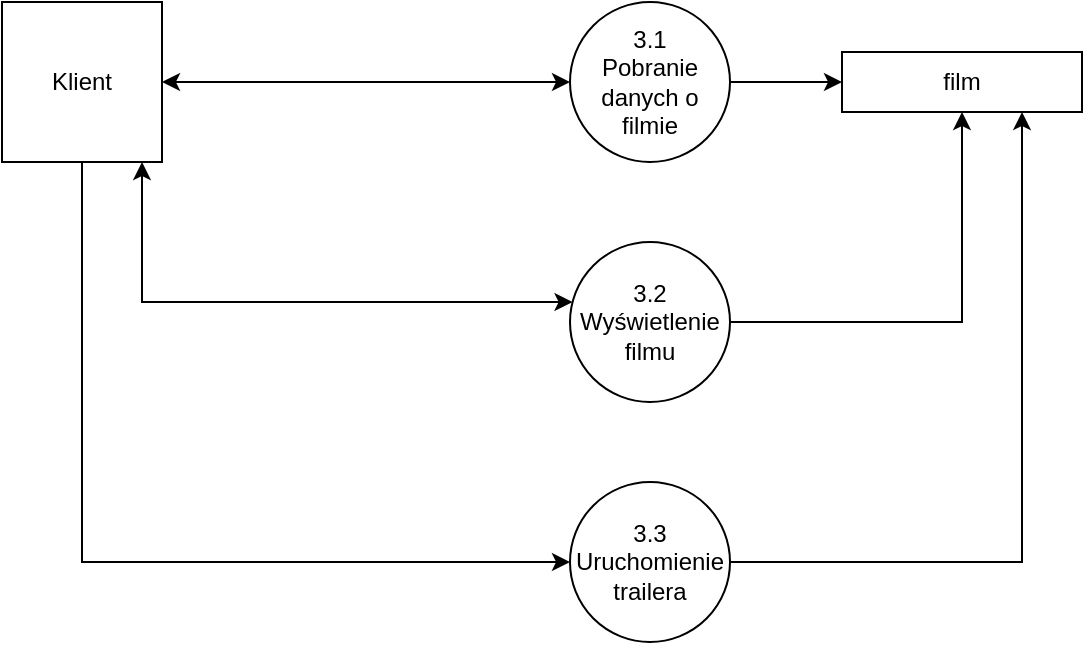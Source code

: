 <mxfile version="22.1.2" type="device">
  <diagram name="Strona-1" id="jS5YgXVzHLS1uSuQBTap">
    <mxGraphModel dx="1098" dy="828" grid="1" gridSize="10" guides="1" tooltips="1" connect="1" arrows="1" fold="1" page="1" pageScale="1" pageWidth="827" pageHeight="1169" math="0" shadow="0">
      <root>
        <mxCell id="0" />
        <mxCell id="1" parent="0" />
        <mxCell id="YmmWHJjzUgMJ3fa5DCdy-5" style="edgeStyle=orthogonalEdgeStyle;rounded=0;orthogonalLoop=1;jettySize=auto;html=1;startArrow=classic;startFill=1;" edge="1" parent="1" source="YmmWHJjzUgMJ3fa5DCdy-1" target="YmmWHJjzUgMJ3fa5DCdy-3">
          <mxGeometry relative="1" as="geometry" />
        </mxCell>
        <mxCell id="YmmWHJjzUgMJ3fa5DCdy-8" style="edgeStyle=orthogonalEdgeStyle;rounded=0;orthogonalLoop=1;jettySize=auto;html=1;startArrow=classic;startFill=1;" edge="1" parent="1" source="YmmWHJjzUgMJ3fa5DCdy-1" target="YmmWHJjzUgMJ3fa5DCdy-4">
          <mxGeometry relative="1" as="geometry">
            <Array as="points">
              <mxPoint x="120" y="400" />
            </Array>
          </mxGeometry>
        </mxCell>
        <mxCell id="YmmWHJjzUgMJ3fa5DCdy-11" style="edgeStyle=orthogonalEdgeStyle;rounded=0;orthogonalLoop=1;jettySize=auto;html=1;" edge="1" parent="1" source="YmmWHJjzUgMJ3fa5DCdy-1" target="YmmWHJjzUgMJ3fa5DCdy-10">
          <mxGeometry relative="1" as="geometry">
            <Array as="points">
              <mxPoint x="90" y="530" />
            </Array>
          </mxGeometry>
        </mxCell>
        <mxCell id="YmmWHJjzUgMJ3fa5DCdy-1" value="Klient" style="whiteSpace=wrap;html=1;aspect=fixed;" vertex="1" parent="1">
          <mxGeometry x="50" y="250" width="80" height="80" as="geometry" />
        </mxCell>
        <mxCell id="YmmWHJjzUgMJ3fa5DCdy-7" style="edgeStyle=orthogonalEdgeStyle;rounded=0;orthogonalLoop=1;jettySize=auto;html=1;" edge="1" parent="1" source="YmmWHJjzUgMJ3fa5DCdy-3" target="YmmWHJjzUgMJ3fa5DCdy-6">
          <mxGeometry relative="1" as="geometry" />
        </mxCell>
        <mxCell id="YmmWHJjzUgMJ3fa5DCdy-3" value="3.1 &lt;br&gt;Pobranie danych o filmie" style="ellipse;whiteSpace=wrap;html=1;aspect=fixed;" vertex="1" parent="1">
          <mxGeometry x="334" y="250" width="80" height="80" as="geometry" />
        </mxCell>
        <mxCell id="YmmWHJjzUgMJ3fa5DCdy-9" style="edgeStyle=orthogonalEdgeStyle;rounded=0;orthogonalLoop=1;jettySize=auto;html=1;" edge="1" parent="1" source="YmmWHJjzUgMJ3fa5DCdy-4" target="YmmWHJjzUgMJ3fa5DCdy-6">
          <mxGeometry relative="1" as="geometry" />
        </mxCell>
        <mxCell id="YmmWHJjzUgMJ3fa5DCdy-4" value="3.2&lt;br style=&quot;border-color: var(--border-color);&quot;&gt;Wyświetlenie filmu" style="ellipse;whiteSpace=wrap;html=1;aspect=fixed;" vertex="1" parent="1">
          <mxGeometry x="334" y="370" width="80" height="80" as="geometry" />
        </mxCell>
        <mxCell id="YmmWHJjzUgMJ3fa5DCdy-6" value="film" style="whiteSpace=wrap;html=1;" vertex="1" parent="1">
          <mxGeometry x="470" y="275" width="120" height="30" as="geometry" />
        </mxCell>
        <mxCell id="YmmWHJjzUgMJ3fa5DCdy-12" style="edgeStyle=orthogonalEdgeStyle;rounded=0;orthogonalLoop=1;jettySize=auto;html=1;" edge="1" parent="1" source="YmmWHJjzUgMJ3fa5DCdy-10" target="YmmWHJjzUgMJ3fa5DCdy-6">
          <mxGeometry relative="1" as="geometry">
            <Array as="points">
              <mxPoint x="560" y="530" />
            </Array>
          </mxGeometry>
        </mxCell>
        <mxCell id="YmmWHJjzUgMJ3fa5DCdy-10" value="3.3 Uruchomienie trailera" style="ellipse;whiteSpace=wrap;html=1;aspect=fixed;" vertex="1" parent="1">
          <mxGeometry x="334" y="490" width="80" height="80" as="geometry" />
        </mxCell>
      </root>
    </mxGraphModel>
  </diagram>
</mxfile>
